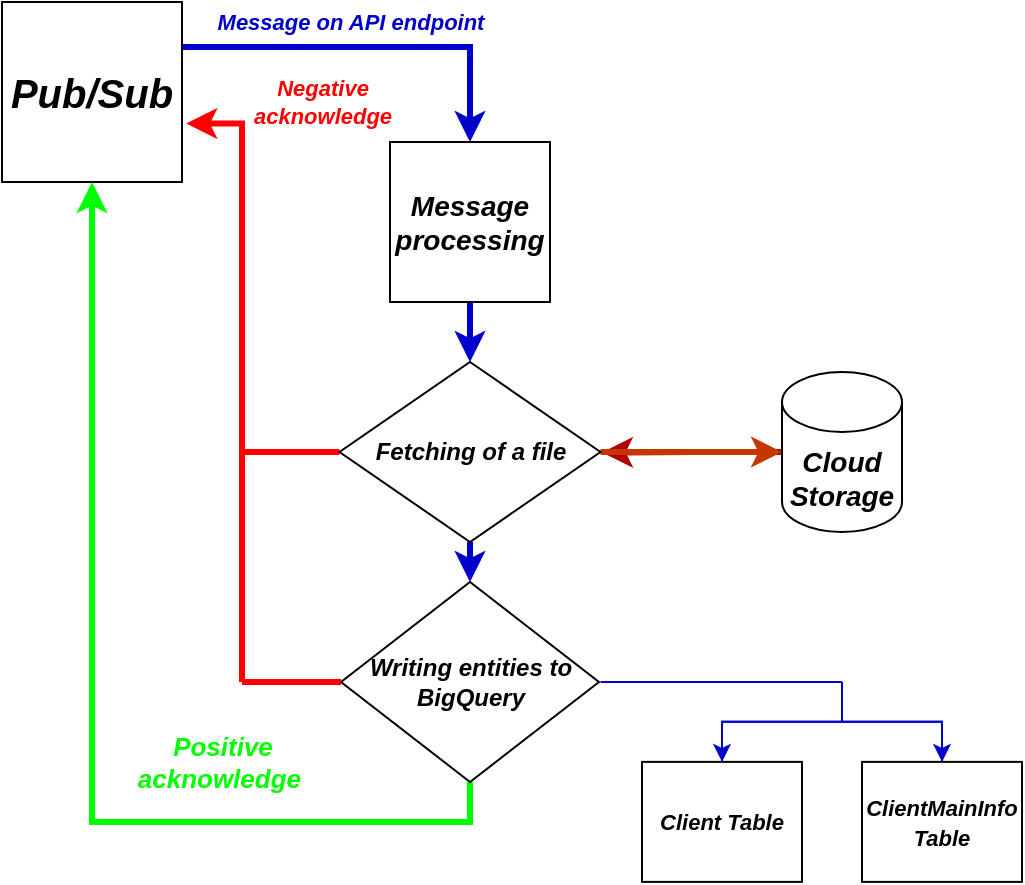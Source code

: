 <mxfile version="13.10.4" type="github">
  <diagram id="3jIPjxwIghJ3lt43WhiY" name="Page-1">
    <mxGraphModel dx="981" dy="526" grid="0" gridSize="10" guides="1" tooltips="1" connect="1" arrows="1" fold="1" page="1" pageScale="1" pageWidth="827" pageHeight="1169" math="0" shadow="0">
      <root>
        <mxCell id="0" />
        <mxCell id="1" parent="0" />
        <mxCell id="GBIwhLpVPNLdSdsLzRYB-8" style="edgeStyle=orthogonalEdgeStyle;rounded=0;orthogonalLoop=1;jettySize=auto;html=1;exitX=1;exitY=0.25;exitDx=0;exitDy=0;entryX=0.5;entryY=0;entryDx=0;entryDy=0;strokeWidth=3;strokeColor=#0000CC;" edge="1" parent="1" source="GBIwhLpVPNLdSdsLzRYB-1" target="GBIwhLpVPNLdSdsLzRYB-6">
          <mxGeometry relative="1" as="geometry" />
        </mxCell>
        <mxCell id="GBIwhLpVPNLdSdsLzRYB-12" value="&lt;b&gt;&lt;i&gt;&lt;font color=&quot;#0000cc&quot;&gt;Message on API endpoint&lt;/font&gt;&lt;/i&gt;&lt;/b&gt;" style="edgeLabel;html=1;align=center;verticalAlign=middle;resizable=0;points=[];fontColor=#FFFF00;" vertex="1" connectable="0" parent="GBIwhLpVPNLdSdsLzRYB-8">
          <mxGeometry x="0.074" y="1" relative="1" as="geometry">
            <mxPoint x="-19.14" y="-11.49" as="offset" />
          </mxGeometry>
        </mxCell>
        <mxCell id="GBIwhLpVPNLdSdsLzRYB-1" value="&lt;font style=&quot;font-size: 20px&quot;&gt;&lt;i&gt;&lt;b&gt;Pub/Sub&lt;/b&gt;&lt;/i&gt;&lt;/font&gt;" style="whiteSpace=wrap;html=1;aspect=fixed;" vertex="1" parent="1">
          <mxGeometry x="180" y="10" width="90" height="90" as="geometry" />
        </mxCell>
        <mxCell id="GBIwhLpVPNLdSdsLzRYB-38" style="edgeStyle=orthogonalEdgeStyle;rounded=0;orthogonalLoop=1;jettySize=auto;html=1;exitX=0;exitY=0.5;exitDx=0;exitDy=0;exitPerimeter=0;strokeColor=#B20000;strokeWidth=3;fontColor=#FFFF00;fillColor=#e51400;" edge="1" parent="1" source="GBIwhLpVPNLdSdsLzRYB-5">
          <mxGeometry relative="1" as="geometry">
            <mxPoint x="480" y="235.286" as="targetPoint" />
          </mxGeometry>
        </mxCell>
        <mxCell id="GBIwhLpVPNLdSdsLzRYB-5" value="&lt;font style=&quot;font-size: 14px&quot;&gt;&lt;b&gt;&lt;i&gt;Cloud Storage&lt;/i&gt;&lt;/b&gt;&lt;/font&gt;" style="shape=cylinder3;whiteSpace=wrap;html=1;boundedLbl=1;backgroundOutline=1;size=15;" vertex="1" parent="1">
          <mxGeometry x="570" y="195" width="60" height="80" as="geometry" />
        </mxCell>
        <mxCell id="GBIwhLpVPNLdSdsLzRYB-36" style="edgeStyle=orthogonalEdgeStyle;rounded=0;orthogonalLoop=1;jettySize=auto;html=1;exitX=0.5;exitY=1;exitDx=0;exitDy=0;entryX=0.5;entryY=0;entryDx=0;entryDy=0;strokeColor=#0000CC;strokeWidth=3;fontColor=#FFFF00;" edge="1" parent="1" source="GBIwhLpVPNLdSdsLzRYB-6" target="GBIwhLpVPNLdSdsLzRYB-26">
          <mxGeometry relative="1" as="geometry" />
        </mxCell>
        <mxCell id="GBIwhLpVPNLdSdsLzRYB-6" value="&lt;font size=&quot;1&quot;&gt;&lt;b style=&quot;font-size: 14px&quot;&gt;&lt;i&gt;Message processing&lt;/i&gt;&lt;/b&gt;&lt;/font&gt;" style="whiteSpace=wrap;html=1;aspect=fixed;" vertex="1" parent="1">
          <mxGeometry x="374" y="80" width="80" height="80" as="geometry" />
        </mxCell>
        <mxCell id="GBIwhLpVPNLdSdsLzRYB-31" style="edgeStyle=orthogonalEdgeStyle;rounded=0;orthogonalLoop=1;jettySize=auto;html=1;exitX=0;exitY=0.5;exitDx=0;exitDy=0;fillColor=#fa6800;entryX=1.024;entryY=0.675;entryDx=0;entryDy=0;entryPerimeter=0;strokeColor=#FF0000;strokeWidth=3;" edge="1" parent="1" source="GBIwhLpVPNLdSdsLzRYB-26" target="GBIwhLpVPNLdSdsLzRYB-1">
          <mxGeometry relative="1" as="geometry">
            <mxPoint x="290" y="70" as="targetPoint" />
            <Array as="points">
              <mxPoint x="300" y="235" />
              <mxPoint x="300" y="71" />
            </Array>
          </mxGeometry>
        </mxCell>
        <mxCell id="GBIwhLpVPNLdSdsLzRYB-32" value="&lt;font color=&quot;#ff0000&quot;&gt;Negative &lt;br&gt;acknowledge&lt;/font&gt;" style="edgeLabel;html=1;align=center;verticalAlign=middle;resizable=0;points=[];fontStyle=3" vertex="1" connectable="0" parent="GBIwhLpVPNLdSdsLzRYB-31">
          <mxGeometry x="-0.166" relative="1" as="geometry">
            <mxPoint x="39.97" y="-123.15" as="offset" />
          </mxGeometry>
        </mxCell>
        <mxCell id="GBIwhLpVPNLdSdsLzRYB-39" style="edgeStyle=orthogonalEdgeStyle;rounded=0;orthogonalLoop=1;jettySize=auto;html=1;exitX=1;exitY=0.5;exitDx=0;exitDy=0;entryX=0;entryY=0.5;entryDx=0;entryDy=0;entryPerimeter=0;strokeColor=#C73500;strokeWidth=3;fontColor=#FFFF00;fillColor=#fa6800;" edge="1" parent="1" source="GBIwhLpVPNLdSdsLzRYB-26" target="GBIwhLpVPNLdSdsLzRYB-5">
          <mxGeometry relative="1" as="geometry" />
        </mxCell>
        <mxCell id="GBIwhLpVPNLdSdsLzRYB-42" style="edgeStyle=orthogonalEdgeStyle;rounded=0;orthogonalLoop=1;jettySize=auto;html=1;exitX=0.5;exitY=1;exitDx=0;exitDy=0;entryX=0.5;entryY=0;entryDx=0;entryDy=0;strokeColor=#0000CC;strokeWidth=3;fontColor=#FFFF00;" edge="1" parent="1" source="GBIwhLpVPNLdSdsLzRYB-26" target="GBIwhLpVPNLdSdsLzRYB-41">
          <mxGeometry relative="1" as="geometry" />
        </mxCell>
        <mxCell id="GBIwhLpVPNLdSdsLzRYB-26" value="&lt;font size=&quot;1&quot;&gt;&lt;b style=&quot;font-size: 12px&quot;&gt;&lt;i&gt;Fetching of a file&lt;/i&gt;&lt;/b&gt;&lt;/font&gt;" style="rhombus;whiteSpace=wrap;html=1;" vertex="1" parent="1">
          <mxGeometry x="348.75" y="190" width="130.5" height="90" as="geometry" />
        </mxCell>
        <mxCell id="GBIwhLpVPNLdSdsLzRYB-53" style="edgeStyle=orthogonalEdgeStyle;rounded=0;orthogonalLoop=1;jettySize=auto;html=1;exitX=0.5;exitY=1;exitDx=0;exitDy=0;entryX=0.5;entryY=1;entryDx=0;entryDy=0;strokeWidth=3;fontColor=#FFFF00;strokeColor=#00FF00;" edge="1" parent="1" source="GBIwhLpVPNLdSdsLzRYB-41" target="GBIwhLpVPNLdSdsLzRYB-1">
          <mxGeometry relative="1" as="geometry" />
        </mxCell>
        <mxCell id="GBIwhLpVPNLdSdsLzRYB-54" value="&lt;font color=&quot;#00ff00&quot; style=&quot;font-size: 13px&quot;&gt;&lt;b&gt;&lt;i&gt;Positive &lt;br&gt;acknowledge&amp;nbsp;&lt;/i&gt;&lt;/b&gt;&lt;/font&gt;" style="edgeLabel;html=1;align=center;verticalAlign=middle;resizable=0;points=[];fontColor=#FFFF00;" vertex="1" connectable="0" parent="GBIwhLpVPNLdSdsLzRYB-53">
          <mxGeometry x="0.653" y="-1" relative="1" as="geometry">
            <mxPoint x="64" y="198" as="offset" />
          </mxGeometry>
        </mxCell>
        <mxCell id="GBIwhLpVPNLdSdsLzRYB-41" value="&lt;font color=&quot;#000000&quot;&gt;&lt;b&gt;&lt;i&gt;Writing entities to BigQuery&lt;/i&gt;&lt;/b&gt;&lt;/font&gt;" style="rhombus;whiteSpace=wrap;html=1;fontColor=#FFFF00;" vertex="1" parent="1">
          <mxGeometry x="349.5" y="300" width="129" height="100" as="geometry" />
        </mxCell>
        <mxCell id="GBIwhLpVPNLdSdsLzRYB-45" style="edgeStyle=orthogonalEdgeStyle;rounded=0;orthogonalLoop=1;jettySize=auto;html=1;exitX=0.5;exitY=0;exitDx=0;exitDy=0;entryX=0.5;entryY=0;entryDx=0;entryDy=0;strokeColor=#0000CC;strokeWidth=1;fontColor=#FFFF00;" edge="1" parent="1" source="GBIwhLpVPNLdSdsLzRYB-43" target="GBIwhLpVPNLdSdsLzRYB-44">
          <mxGeometry relative="1" as="geometry" />
        </mxCell>
        <mxCell id="GBIwhLpVPNLdSdsLzRYB-43" value="&lt;font color=&quot;#000000&quot; size=&quot;1&quot;&gt;&lt;i&gt;&lt;b style=&quot;font-size: 11px&quot;&gt;Client Table&lt;/b&gt;&lt;/i&gt;&lt;/font&gt;" style="rounded=0;whiteSpace=wrap;html=1;fontColor=#FFFF00;" vertex="1" parent="1">
          <mxGeometry x="500" y="389.94" width="80" height="60" as="geometry" />
        </mxCell>
        <mxCell id="GBIwhLpVPNLdSdsLzRYB-46" style="edgeStyle=orthogonalEdgeStyle;rounded=0;orthogonalLoop=1;jettySize=auto;html=1;exitX=0.5;exitY=0;exitDx=0;exitDy=0;entryX=0.5;entryY=0;entryDx=0;entryDy=0;strokeColor=#0000CC;strokeWidth=1;fontColor=#FFFF00;" edge="1" parent="1" source="GBIwhLpVPNLdSdsLzRYB-44" target="GBIwhLpVPNLdSdsLzRYB-43">
          <mxGeometry relative="1" as="geometry" />
        </mxCell>
        <mxCell id="GBIwhLpVPNLdSdsLzRYB-44" value="&lt;font color=&quot;#000000&quot;&gt;&lt;b&gt;&lt;i&gt;&lt;font style=&quot;font-size: 11px&quot;&gt;ClientMainInfo Table&lt;/font&gt;&lt;/i&gt;&lt;/b&gt;&lt;br&gt;&lt;/font&gt;" style="rounded=0;whiteSpace=wrap;html=1;fontColor=#FFFF00;" vertex="1" parent="1">
          <mxGeometry x="610" y="389.94" width="80" height="60" as="geometry" />
        </mxCell>
        <mxCell id="GBIwhLpVPNLdSdsLzRYB-48" value="" style="endArrow=none;html=1;strokeColor=#0000CC;strokeWidth=1;fontColor=#FFFF00;" edge="1" parent="1">
          <mxGeometry width="50" height="50" relative="1" as="geometry">
            <mxPoint x="479.25" y="350" as="sourcePoint" />
            <mxPoint x="600" y="350" as="targetPoint" />
          </mxGeometry>
        </mxCell>
        <mxCell id="GBIwhLpVPNLdSdsLzRYB-49" value="" style="endArrow=none;html=1;strokeColor=#0000CC;strokeWidth=1;fontColor=#FFFF00;" edge="1" parent="1">
          <mxGeometry width="50" height="50" relative="1" as="geometry">
            <mxPoint x="600" y="370" as="sourcePoint" />
            <mxPoint x="600" y="350" as="targetPoint" />
          </mxGeometry>
        </mxCell>
        <mxCell id="GBIwhLpVPNLdSdsLzRYB-51" value="" style="endArrow=none;html=1;strokeWidth=3;fontColor=#FFFF00;entryX=0;entryY=0.5;entryDx=0;entryDy=0;fillColor=#fa6800;strokeColor=#FF0000;" edge="1" parent="1" target="GBIwhLpVPNLdSdsLzRYB-41">
          <mxGeometry width="50" height="50" relative="1" as="geometry">
            <mxPoint x="300" y="350" as="sourcePoint" />
            <mxPoint x="330" y="330" as="targetPoint" />
          </mxGeometry>
        </mxCell>
        <mxCell id="GBIwhLpVPNLdSdsLzRYB-52" value="" style="endArrow=none;html=1;strokeColor=#FF0000;strokeWidth=3;fontColor=#FFFF00;" edge="1" parent="1">
          <mxGeometry width="50" height="50" relative="1" as="geometry">
            <mxPoint x="300" y="350" as="sourcePoint" />
            <mxPoint x="300" y="230" as="targetPoint" />
          </mxGeometry>
        </mxCell>
      </root>
    </mxGraphModel>
  </diagram>
</mxfile>
